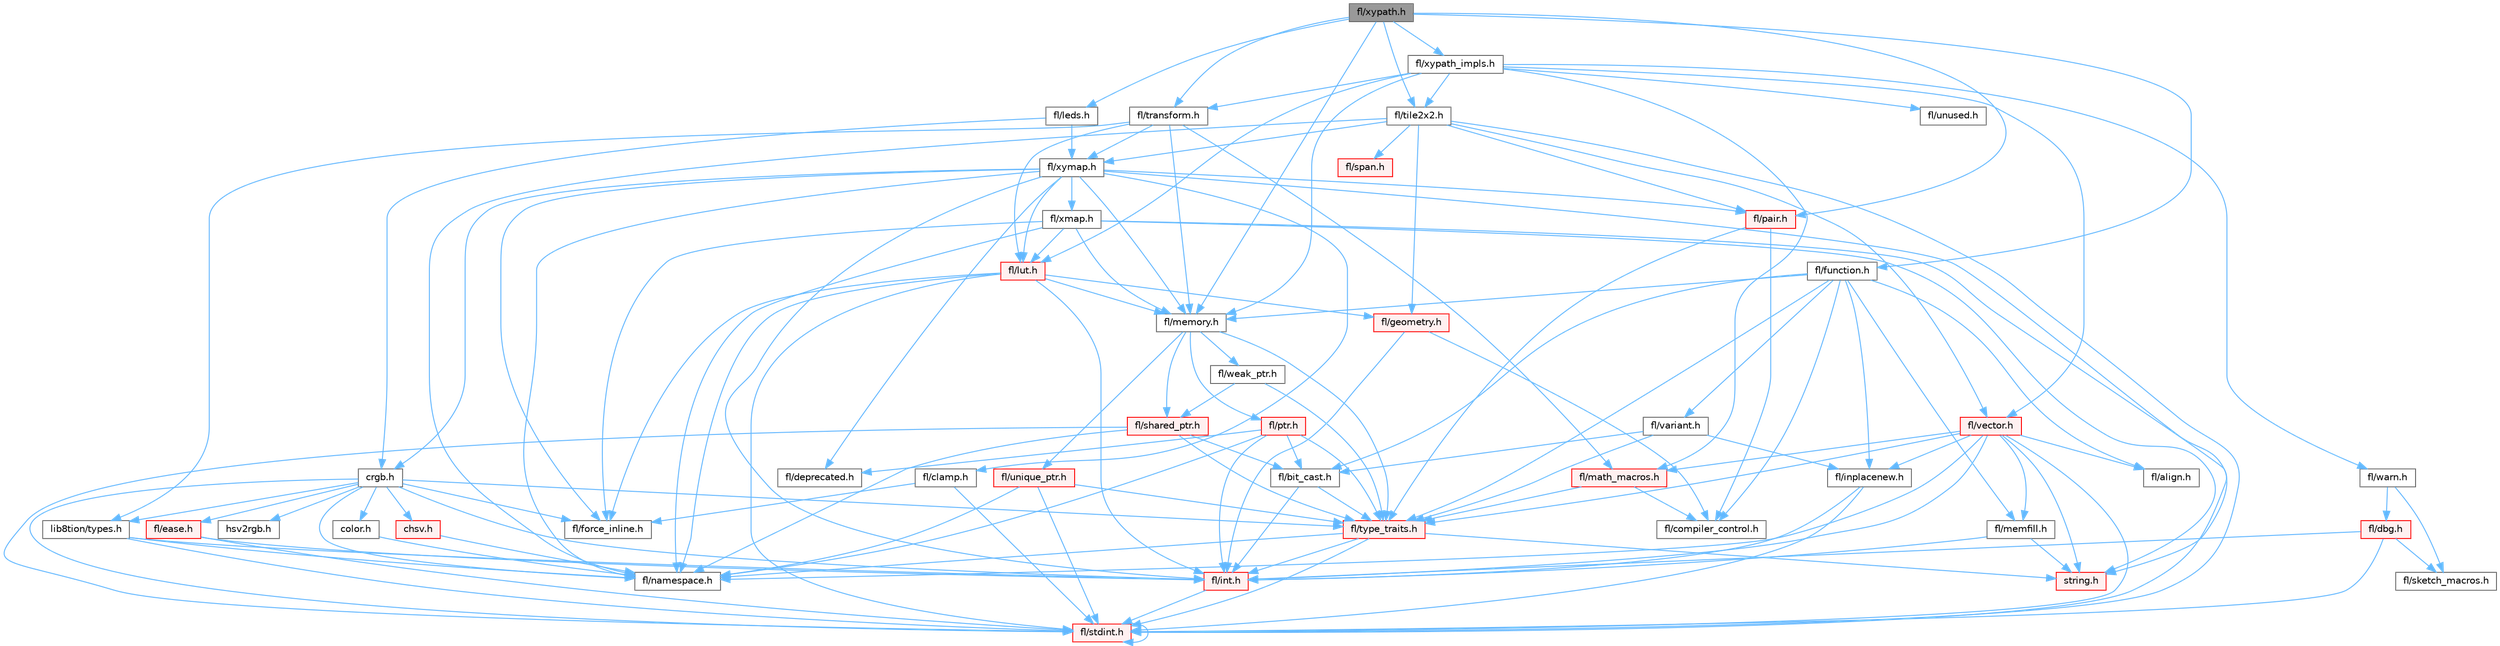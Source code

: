 digraph "fl/xypath.h"
{
 // INTERACTIVE_SVG=YES
 // LATEX_PDF_SIZE
  bgcolor="transparent";
  edge [fontname=Helvetica,fontsize=10,labelfontname=Helvetica,labelfontsize=10];
  node [fontname=Helvetica,fontsize=10,shape=box,height=0.2,width=0.4];
  Node1 [id="Node000001",label="fl/xypath.h",height=0.2,width=0.4,color="gray40", fillcolor="grey60", style="filled", fontcolor="black",tooltip=" "];
  Node1 -> Node2 [id="edge1_Node000001_Node000002",color="steelblue1",style="solid",tooltip=" "];
  Node2 [id="Node000002",label="fl/function.h",height=0.2,width=0.4,color="grey40", fillcolor="white", style="filled",URL="$dd/d67/function_8h.html",tooltip=" "];
  Node2 -> Node3 [id="edge2_Node000002_Node000003",color="steelblue1",style="solid",tooltip=" "];
  Node3 [id="Node000003",label="fl/memory.h",height=0.2,width=0.4,color="grey40", fillcolor="white", style="filled",URL="$dc/d18/memory_8h.html",tooltip=" "];
  Node3 -> Node4 [id="edge3_Node000003_Node000004",color="steelblue1",style="solid",tooltip=" "];
  Node4 [id="Node000004",label="fl/ptr.h",height=0.2,width=0.4,color="red", fillcolor="#FFF0F0", style="filled",URL="$dd/d98/ptr_8h.html",tooltip=" "];
  Node4 -> Node5 [id="edge4_Node000004_Node000005",color="steelblue1",style="solid",tooltip=" "];
  Node5 [id="Node000005",label="fl/namespace.h",height=0.2,width=0.4,color="grey40", fillcolor="white", style="filled",URL="$df/d2a/namespace_8h.html",tooltip="Implements the FastLED namespace macros."];
  Node4 -> Node8 [id="edge5_Node000004_Node000008",color="steelblue1",style="solid",tooltip=" "];
  Node8 [id="Node000008",label="fl/type_traits.h",height=0.2,width=0.4,color="red", fillcolor="#FFF0F0", style="filled",URL="$df/d63/type__traits_8h.html",tooltip=" "];
  Node8 -> Node9 [id="edge6_Node000008_Node000009",color="steelblue1",style="solid",tooltip=" "];
  Node9 [id="Node000009",label="string.h",height=0.2,width=0.4,color="red", fillcolor="#FFF0F0", style="filled",URL="$da/d66/string_8h.html",tooltip=" "];
  Node8 -> Node12 [id="edge7_Node000008_Node000012",color="steelblue1",style="solid",tooltip=" "];
  Node12 [id="Node000012",label="fl/stdint.h",height=0.2,width=0.4,color="red", fillcolor="#FFF0F0", style="filled",URL="$df/dd8/stdint_8h.html",tooltip=" "];
  Node12 -> Node12 [id="edge8_Node000012_Node000012",color="steelblue1",style="solid",tooltip=" "];
  Node8 -> Node5 [id="edge9_Node000008_Node000005",color="steelblue1",style="solid",tooltip=" "];
  Node8 -> Node11 [id="edge10_Node000008_Node000011",color="steelblue1",style="solid",tooltip=" "];
  Node11 [id="Node000011",label="fl/int.h",height=0.2,width=0.4,color="red", fillcolor="#FFF0F0", style="filled",URL="$d3/d7e/int_8h.html",tooltip=" "];
  Node11 -> Node12 [id="edge11_Node000011_Node000012",color="steelblue1",style="solid",tooltip=" "];
  Node4 -> Node27 [id="edge12_Node000004_Node000027",color="steelblue1",style="solid",tooltip=" "];
  Node27 [id="Node000027",label="fl/bit_cast.h",height=0.2,width=0.4,color="grey40", fillcolor="white", style="filled",URL="$df/d72/bit__cast_8h.html",tooltip=" "];
  Node27 -> Node8 [id="edge13_Node000027_Node000008",color="steelblue1",style="solid",tooltip=" "];
  Node27 -> Node11 [id="edge14_Node000027_Node000011",color="steelblue1",style="solid",tooltip=" "];
  Node4 -> Node11 [id="edge15_Node000004_Node000011",color="steelblue1",style="solid",tooltip=" "];
  Node4 -> Node45 [id="edge16_Node000004_Node000045",color="steelblue1",style="solid",tooltip=" "];
  Node45 [id="Node000045",label="fl/deprecated.h",height=0.2,width=0.4,color="grey40", fillcolor="white", style="filled",URL="$d4/dce/deprecated_8h.html",tooltip=" "];
  Node3 -> Node48 [id="edge17_Node000003_Node000048",color="steelblue1",style="solid",tooltip=" "];
  Node48 [id="Node000048",label="fl/shared_ptr.h",height=0.2,width=0.4,color="red", fillcolor="#FFF0F0", style="filled",URL="$df/d6a/shared__ptr_8h.html",tooltip=" "];
  Node48 -> Node5 [id="edge18_Node000048_Node000005",color="steelblue1",style="solid",tooltip=" "];
  Node48 -> Node8 [id="edge19_Node000048_Node000008",color="steelblue1",style="solid",tooltip=" "];
  Node48 -> Node12 [id="edge20_Node000048_Node000012",color="steelblue1",style="solid",tooltip=" "];
  Node48 -> Node27 [id="edge21_Node000048_Node000027",color="steelblue1",style="solid",tooltip=" "];
  Node3 -> Node51 [id="edge22_Node000003_Node000051",color="steelblue1",style="solid",tooltip=" "];
  Node51 [id="Node000051",label="fl/weak_ptr.h",height=0.2,width=0.4,color="grey40", fillcolor="white", style="filled",URL="$dc/db4/weak__ptr_8h.html",tooltip=" "];
  Node51 -> Node48 [id="edge23_Node000051_Node000048",color="steelblue1",style="solid",tooltip=" "];
  Node51 -> Node8 [id="edge24_Node000051_Node000008",color="steelblue1",style="solid",tooltip=" "];
  Node3 -> Node7 [id="edge25_Node000003_Node000007",color="steelblue1",style="solid",tooltip=" "];
  Node7 [id="Node000007",label="fl/unique_ptr.h",height=0.2,width=0.4,color="red", fillcolor="#FFF0F0", style="filled",URL="$da/d4b/unique__ptr_8h.html",tooltip=" "];
  Node7 -> Node5 [id="edge26_Node000007_Node000005",color="steelblue1",style="solid",tooltip=" "];
  Node7 -> Node8 [id="edge27_Node000007_Node000008",color="steelblue1",style="solid",tooltip=" "];
  Node7 -> Node12 [id="edge28_Node000007_Node000012",color="steelblue1",style="solid",tooltip=" "];
  Node3 -> Node8 [id="edge29_Node000003_Node000008",color="steelblue1",style="solid",tooltip=" "];
  Node2 -> Node8 [id="edge30_Node000002_Node000008",color="steelblue1",style="solid",tooltip=" "];
  Node2 -> Node22 [id="edge31_Node000002_Node000022",color="steelblue1",style="solid",tooltip=" "];
  Node22 [id="Node000022",label="fl/compiler_control.h",height=0.2,width=0.4,color="grey40", fillcolor="white", style="filled",URL="$d4/d54/compiler__control_8h.html",tooltip=" "];
  Node2 -> Node25 [id="edge32_Node000002_Node000025",color="steelblue1",style="solid",tooltip=" "];
  Node25 [id="Node000025",label="fl/variant.h",height=0.2,width=0.4,color="grey40", fillcolor="white", style="filled",URL="$d6/d10/variant_8h.html",tooltip=" "];
  Node25 -> Node26 [id="edge33_Node000025_Node000026",color="steelblue1",style="solid",tooltip=" "];
  Node26 [id="Node000026",label="fl/inplacenew.h",height=0.2,width=0.4,color="grey40", fillcolor="white", style="filled",URL="$db/d36/inplacenew_8h.html",tooltip=" "];
  Node26 -> Node12 [id="edge34_Node000026_Node000012",color="steelblue1",style="solid",tooltip=" "];
  Node26 -> Node11 [id="edge35_Node000026_Node000011",color="steelblue1",style="solid",tooltip=" "];
  Node25 -> Node8 [id="edge36_Node000025_Node000008",color="steelblue1",style="solid",tooltip=" "];
  Node25 -> Node27 [id="edge37_Node000025_Node000027",color="steelblue1",style="solid",tooltip=" "];
  Node2 -> Node34 [id="edge38_Node000002_Node000034",color="steelblue1",style="solid",tooltip=" "];
  Node34 [id="Node000034",label="fl/memfill.h",height=0.2,width=0.4,color="grey40", fillcolor="white", style="filled",URL="$d0/dda/memfill_8h.html",tooltip=" "];
  Node34 -> Node9 [id="edge39_Node000034_Node000009",color="steelblue1",style="solid",tooltip=" "];
  Node34 -> Node11 [id="edge40_Node000034_Node000011",color="steelblue1",style="solid",tooltip=" "];
  Node2 -> Node26 [id="edge41_Node000002_Node000026",color="steelblue1",style="solid",tooltip=" "];
  Node2 -> Node27 [id="edge42_Node000002_Node000027",color="steelblue1",style="solid",tooltip=" "];
  Node2 -> Node40 [id="edge43_Node000002_Node000040",color="steelblue1",style="solid",tooltip=" "];
  Node40 [id="Node000040",label="fl/align.h",height=0.2,width=0.4,color="grey40", fillcolor="white", style="filled",URL="$d1/ddf/align_8h.html",tooltip=" "];
  Node1 -> Node52 [id="edge44_Node000001_Node000052",color="steelblue1",style="solid",tooltip=" "];
  Node52 [id="Node000052",label="fl/leds.h",height=0.2,width=0.4,color="grey40", fillcolor="white", style="filled",URL="$da/d78/leds_8h.html",tooltip=" "];
  Node52 -> Node53 [id="edge45_Node000052_Node000053",color="steelblue1",style="solid",tooltip=" "];
  Node53 [id="Node000053",label="crgb.h",height=0.2,width=0.4,color="grey40", fillcolor="white", style="filled",URL="$db/dd1/crgb_8h.html",tooltip="Defines the red, green, and blue (RGB) pixel struct."];
  Node53 -> Node12 [id="edge46_Node000053_Node000012",color="steelblue1",style="solid",tooltip=" "];
  Node53 -> Node11 [id="edge47_Node000053_Node000011",color="steelblue1",style="solid",tooltip=" "];
  Node53 -> Node54 [id="edge48_Node000053_Node000054",color="steelblue1",style="solid",tooltip=" "];
  Node54 [id="Node000054",label="chsv.h",height=0.2,width=0.4,color="red", fillcolor="#FFF0F0", style="filled",URL="$d8/dd0/chsv_8h.html",tooltip="Defines the hue, saturation, and value (HSV) pixel struct."];
  Node54 -> Node5 [id="edge49_Node000054_Node000005",color="steelblue1",style="solid",tooltip=" "];
  Node53 -> Node5 [id="edge50_Node000053_Node000005",color="steelblue1",style="solid",tooltip=" "];
  Node53 -> Node56 [id="edge51_Node000053_Node000056",color="steelblue1",style="solid",tooltip=" "];
  Node56 [id="Node000056",label="color.h",height=0.2,width=0.4,color="grey40", fillcolor="white", style="filled",URL="$d2/d6b/src_2color_8h.html",tooltip="Contains definitions for color correction and temperature."];
  Node56 -> Node5 [id="edge52_Node000056_Node000005",color="steelblue1",style="solid",tooltip=" "];
  Node53 -> Node57 [id="edge53_Node000053_Node000057",color="steelblue1",style="solid",tooltip=" "];
  Node57 [id="Node000057",label="lib8tion/types.h",height=0.2,width=0.4,color="grey40", fillcolor="white", style="filled",URL="$d9/ddf/lib8tion_2types_8h.html",tooltip="Defines fractional types used for lib8tion functions."];
  Node57 -> Node12 [id="edge54_Node000057_Node000012",color="steelblue1",style="solid",tooltip=" "];
  Node57 -> Node11 [id="edge55_Node000057_Node000011",color="steelblue1",style="solid",tooltip=" "];
  Node57 -> Node5 [id="edge56_Node000057_Node000005",color="steelblue1",style="solid",tooltip=" "];
  Node53 -> Node19 [id="edge57_Node000053_Node000019",color="steelblue1",style="solid",tooltip=" "];
  Node19 [id="Node000019",label="fl/force_inline.h",height=0.2,width=0.4,color="grey40", fillcolor="white", style="filled",URL="$d4/d64/force__inline_8h.html",tooltip=" "];
  Node53 -> Node8 [id="edge58_Node000053_Node000008",color="steelblue1",style="solid",tooltip=" "];
  Node53 -> Node58 [id="edge59_Node000053_Node000058",color="steelblue1",style="solid",tooltip=" "];
  Node58 [id="Node000058",label="hsv2rgb.h",height=0.2,width=0.4,color="grey40", fillcolor="white", style="filled",URL="$de/d9a/hsv2rgb_8h.html",tooltip="Functions to convert from the HSV colorspace to the RGB colorspace."];
  Node53 -> Node59 [id="edge60_Node000053_Node000059",color="steelblue1",style="solid",tooltip=" "];
  Node59 [id="Node000059",label="fl/ease.h",height=0.2,width=0.4,color="red", fillcolor="#FFF0F0", style="filled",URL="$db/d19/ease_8h.html",tooltip=" "];
  Node59 -> Node12 [id="edge61_Node000059_Node000012",color="steelblue1",style="solid",tooltip=" "];
  Node59 -> Node11 [id="edge62_Node000059_Node000011",color="steelblue1",style="solid",tooltip=" "];
  Node52 -> Node61 [id="edge63_Node000052_Node000061",color="steelblue1",style="solid",tooltip=" "];
  Node61 [id="Node000061",label="fl/xymap.h",height=0.2,width=0.4,color="grey40", fillcolor="white", style="filled",URL="$da/d61/xymap_8h.html",tooltip=" "];
  Node61 -> Node11 [id="edge64_Node000061_Node000011",color="steelblue1",style="solid",tooltip=" "];
  Node61 -> Node5 [id="edge65_Node000061_Node000005",color="steelblue1",style="solid",tooltip=" "];
  Node61 -> Node19 [id="edge66_Node000061_Node000019",color="steelblue1",style="solid",tooltip=" "];
  Node61 -> Node62 [id="edge67_Node000061_Node000062",color="steelblue1",style="solid",tooltip=" "];
  Node62 [id="Node000062",label="fl/pair.h",height=0.2,width=0.4,color="red", fillcolor="#FFF0F0", style="filled",URL="$d3/d41/pair_8h.html",tooltip=" "];
  Node62 -> Node22 [id="edge68_Node000062_Node000022",color="steelblue1",style="solid",tooltip=" "];
  Node62 -> Node8 [id="edge69_Node000062_Node000008",color="steelblue1",style="solid",tooltip=" "];
  Node61 -> Node9 [id="edge70_Node000061_Node000009",color="steelblue1",style="solid",tooltip=" "];
  Node61 -> Node53 [id="edge71_Node000061_Node000053",color="steelblue1",style="solid",tooltip=" "];
  Node61 -> Node18 [id="edge72_Node000061_Node000018",color="steelblue1",style="solid",tooltip=" "];
  Node18 [id="Node000018",label="fl/clamp.h",height=0.2,width=0.4,color="grey40", fillcolor="white", style="filled",URL="$d6/dd3/clamp_8h.html",tooltip=" "];
  Node18 -> Node12 [id="edge73_Node000018_Node000012",color="steelblue1",style="solid",tooltip=" "];
  Node18 -> Node19 [id="edge74_Node000018_Node000019",color="steelblue1",style="solid",tooltip=" "];
  Node61 -> Node63 [id="edge75_Node000061_Node000063",color="steelblue1",style="solid",tooltip=" "];
  Node63 [id="Node000063",label="fl/lut.h",height=0.2,width=0.4,color="red", fillcolor="#FFF0F0", style="filled",URL="$db/d54/lut_8h.html",tooltip=" "];
  Node63 -> Node19 [id="edge76_Node000063_Node000019",color="steelblue1",style="solid",tooltip=" "];
  Node63 -> Node3 [id="edge77_Node000063_Node000003",color="steelblue1",style="solid",tooltip=" "];
  Node63 -> Node12 [id="edge78_Node000063_Node000012",color="steelblue1",style="solid",tooltip=" "];
  Node63 -> Node11 [id="edge79_Node000063_Node000011",color="steelblue1",style="solid",tooltip=" "];
  Node63 -> Node15 [id="edge80_Node000063_Node000015",color="steelblue1",style="solid",tooltip=" "];
  Node15 [id="Node000015",label="fl/geometry.h",height=0.2,width=0.4,color="red", fillcolor="#FFF0F0", style="filled",URL="$d4/d67/geometry_8h.html",tooltip=" "];
  Node15 -> Node11 [id="edge81_Node000015_Node000011",color="steelblue1",style="solid",tooltip=" "];
  Node15 -> Node22 [id="edge82_Node000015_Node000022",color="steelblue1",style="solid",tooltip=" "];
  Node63 -> Node5 [id="edge83_Node000063_Node000005",color="steelblue1",style="solid",tooltip=" "];
  Node61 -> Node3 [id="edge84_Node000061_Node000003",color="steelblue1",style="solid",tooltip=" "];
  Node61 -> Node45 [id="edge85_Node000061_Node000045",color="steelblue1",style="solid",tooltip=" "];
  Node61 -> Node64 [id="edge86_Node000061_Node000064",color="steelblue1",style="solid",tooltip=" "];
  Node64 [id="Node000064",label="fl/xmap.h",height=0.2,width=0.4,color="grey40", fillcolor="white", style="filled",URL="$dd/dcc/xmap_8h.html",tooltip=" "];
  Node64 -> Node12 [id="edge87_Node000064_Node000012",color="steelblue1",style="solid",tooltip=" "];
  Node64 -> Node9 [id="edge88_Node000064_Node000009",color="steelblue1",style="solid",tooltip=" "];
  Node64 -> Node19 [id="edge89_Node000064_Node000019",color="steelblue1",style="solid",tooltip=" "];
  Node64 -> Node63 [id="edge90_Node000064_Node000063",color="steelblue1",style="solid",tooltip=" "];
  Node64 -> Node3 [id="edge91_Node000064_Node000003",color="steelblue1",style="solid",tooltip=" "];
  Node64 -> Node5 [id="edge92_Node000064_Node000005",color="steelblue1",style="solid",tooltip=" "];
  Node1 -> Node62 [id="edge93_Node000001_Node000062",color="steelblue1",style="solid",tooltip=" "];
  Node1 -> Node3 [id="edge94_Node000001_Node000003",color="steelblue1",style="solid",tooltip=" "];
  Node1 -> Node65 [id="edge95_Node000001_Node000065",color="steelblue1",style="solid",tooltip=" "];
  Node65 [id="Node000065",label="fl/tile2x2.h",height=0.2,width=0.4,color="grey40", fillcolor="white", style="filled",URL="$d2/db4/tile2x2_8h.html",tooltip=" "];
  Node65 -> Node12 [id="edge96_Node000065_Node000012",color="steelblue1",style="solid",tooltip=" "];
  Node65 -> Node15 [id="edge97_Node000065_Node000015",color="steelblue1",style="solid",tooltip=" "];
  Node65 -> Node5 [id="edge98_Node000065_Node000005",color="steelblue1",style="solid",tooltip=" "];
  Node65 -> Node62 [id="edge99_Node000065_Node000062",color="steelblue1",style="solid",tooltip=" "];
  Node65 -> Node41 [id="edge100_Node000065_Node000041",color="steelblue1",style="solid",tooltip=" "];
  Node41 [id="Node000041",label="fl/span.h",height=0.2,width=0.4,color="red", fillcolor="#FFF0F0", style="filled",URL="$d4/d7a/span_8h.html",tooltip=" "];
  Node65 -> Node61 [id="edge101_Node000065_Node000061",color="steelblue1",style="solid",tooltip=" "];
  Node65 -> Node28 [id="edge102_Node000065_Node000028",color="steelblue1",style="solid",tooltip=" "];
  Node28 [id="Node000028",label="fl/vector.h",height=0.2,width=0.4,color="red", fillcolor="#FFF0F0", style="filled",URL="$d6/d68/vector_8h.html",tooltip=" "];
  Node28 -> Node12 [id="edge103_Node000028_Node000012",color="steelblue1",style="solid",tooltip=" "];
  Node28 -> Node11 [id="edge104_Node000028_Node000011",color="steelblue1",style="solid",tooltip=" "];
  Node28 -> Node9 [id="edge105_Node000028_Node000009",color="steelblue1",style="solid",tooltip=" "];
  Node28 -> Node21 [id="edge106_Node000028_Node000021",color="steelblue1",style="solid",tooltip=" "];
  Node21 [id="Node000021",label="fl/math_macros.h",height=0.2,width=0.4,color="red", fillcolor="#FFF0F0", style="filled",URL="$d8/db8/math__macros_8h.html",tooltip=" "];
  Node21 -> Node22 [id="edge107_Node000021_Node000022",color="steelblue1",style="solid",tooltip=" "];
  Node21 -> Node8 [id="edge108_Node000021_Node000008",color="steelblue1",style="solid",tooltip=" "];
  Node28 -> Node34 [id="edge109_Node000028_Node000034",color="steelblue1",style="solid",tooltip=" "];
  Node28 -> Node5 [id="edge110_Node000028_Node000005",color="steelblue1",style="solid",tooltip=" "];
  Node28 -> Node8 [id="edge111_Node000028_Node000008",color="steelblue1",style="solid",tooltip=" "];
  Node28 -> Node26 [id="edge112_Node000028_Node000026",color="steelblue1",style="solid",tooltip=" "];
  Node28 -> Node40 [id="edge113_Node000028_Node000040",color="steelblue1",style="solid",tooltip=" "];
  Node1 -> Node66 [id="edge114_Node000001_Node000066",color="steelblue1",style="solid",tooltip=" "];
  Node66 [id="Node000066",label="fl/transform.h",height=0.2,width=0.4,color="grey40", fillcolor="white", style="filled",URL="$d2/d80/transform_8h.html",tooltip=" "];
  Node66 -> Node63 [id="edge115_Node000066_Node000063",color="steelblue1",style="solid",tooltip=" "];
  Node66 -> Node21 [id="edge116_Node000066_Node000021",color="steelblue1",style="solid",tooltip=" "];
  Node66 -> Node3 [id="edge117_Node000066_Node000003",color="steelblue1",style="solid",tooltip=" "];
  Node66 -> Node61 [id="edge118_Node000066_Node000061",color="steelblue1",style="solid",tooltip=" "];
  Node66 -> Node57 [id="edge119_Node000066_Node000057",color="steelblue1",style="solid",tooltip=" "];
  Node1 -> Node67 [id="edge120_Node000001_Node000067",color="steelblue1",style="solid",tooltip=" "];
  Node67 [id="Node000067",label="fl/xypath_impls.h",height=0.2,width=0.4,color="grey40", fillcolor="white", style="filled",URL="$d8/d5f/xypath__impls_8h.html",tooltip=" "];
  Node67 -> Node63 [id="edge121_Node000067_Node000063",color="steelblue1",style="solid",tooltip=" "];
  Node67 -> Node21 [id="edge122_Node000067_Node000021",color="steelblue1",style="solid",tooltip=" "];
  Node67 -> Node3 [id="edge123_Node000067_Node000003",color="steelblue1",style="solid",tooltip=" "];
  Node67 -> Node65 [id="edge124_Node000067_Node000065",color="steelblue1",style="solid",tooltip=" "];
  Node67 -> Node66 [id="edge125_Node000067_Node000066",color="steelblue1",style="solid",tooltip=" "];
  Node67 -> Node37 [id="edge126_Node000067_Node000037",color="steelblue1",style="solid",tooltip=" "];
  Node37 [id="Node000037",label="fl/unused.h",height=0.2,width=0.4,color="grey40", fillcolor="white", style="filled",URL="$d8/d4b/unused_8h.html",tooltip=" "];
  Node67 -> Node28 [id="edge127_Node000067_Node000028",color="steelblue1",style="solid",tooltip=" "];
  Node67 -> Node68 [id="edge128_Node000067_Node000068",color="steelblue1",style="solid",tooltip=" "];
  Node68 [id="Node000068",label="fl/warn.h",height=0.2,width=0.4,color="grey40", fillcolor="white", style="filled",URL="$de/d77/warn_8h.html",tooltip=" "];
  Node68 -> Node69 [id="edge129_Node000068_Node000069",color="steelblue1",style="solid",tooltip=" "];
  Node69 [id="Node000069",label="fl/dbg.h",height=0.2,width=0.4,color="red", fillcolor="#FFF0F0", style="filled",URL="$d6/d01/dbg_8h.html",tooltip=" "];
  Node69 -> Node71 [id="edge130_Node000069_Node000071",color="steelblue1",style="solid",tooltip=" "];
  Node71 [id="Node000071",label="fl/sketch_macros.h",height=0.2,width=0.4,color="grey40", fillcolor="white", style="filled",URL="$d1/dbc/sketch__macros_8h.html",tooltip=" "];
  Node69 -> Node11 [id="edge131_Node000069_Node000011",color="steelblue1",style="solid",tooltip=" "];
  Node69 -> Node12 [id="edge132_Node000069_Node000012",color="steelblue1",style="solid",tooltip=" "];
  Node68 -> Node71 [id="edge133_Node000068_Node000071",color="steelblue1",style="solid",tooltip=" "];
}
